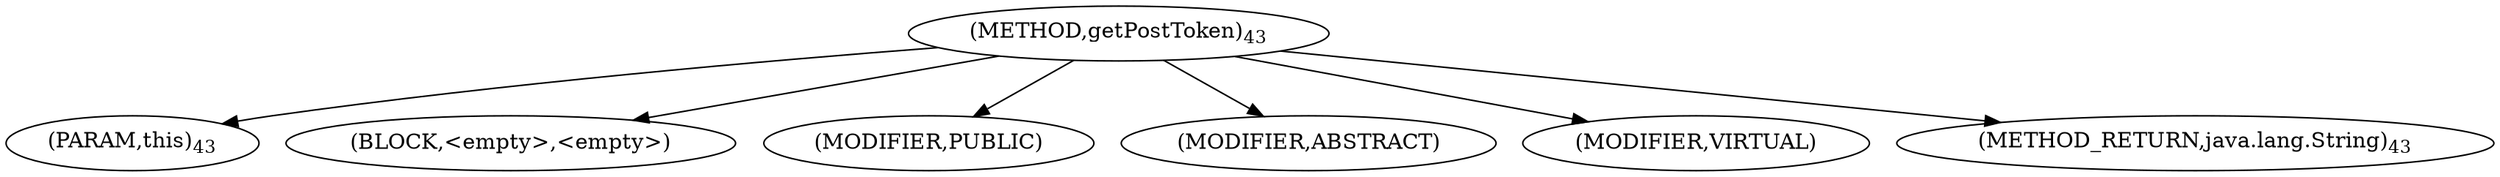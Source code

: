 digraph "getPostToken" {  
"15" [label = <(METHOD,getPostToken)<SUB>43</SUB>> ]
"16" [label = <(PARAM,this)<SUB>43</SUB>> ]
"17" [label = <(BLOCK,&lt;empty&gt;,&lt;empty&gt;)> ]
"18" [label = <(MODIFIER,PUBLIC)> ]
"19" [label = <(MODIFIER,ABSTRACT)> ]
"20" [label = <(MODIFIER,VIRTUAL)> ]
"21" [label = <(METHOD_RETURN,java.lang.String)<SUB>43</SUB>> ]
  "15" -> "16" 
  "15" -> "17" 
  "15" -> "18" 
  "15" -> "19" 
  "15" -> "20" 
  "15" -> "21" 
}
